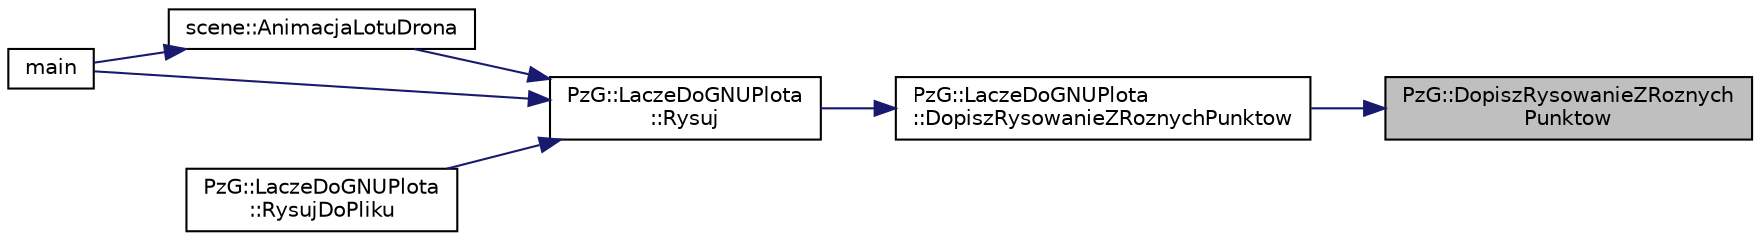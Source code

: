 digraph "PzG::DopiszRysowanieZRoznychPunktow"
{
 // LATEX_PDF_SIZE
  edge [fontname="Helvetica",fontsize="10",labelfontname="Helvetica",labelfontsize="10"];
  node [fontname="Helvetica",fontsize="10",shape=record];
  rankdir="RL";
  Node1 [label="PzG::DopiszRysowanieZRoznych\lPunktow",height=0.2,width=0.4,color="black", fillcolor="grey75", style="filled", fontcolor="black",tooltip="Dodaje do listy rysowanych punktów, punkty o różnych rozmiarach."];
  Node1 -> Node2 [dir="back",color="midnightblue",fontsize="10",style="solid",fontname="Helvetica"];
  Node2 [label="PzG::LaczeDoGNUPlota\l::DopiszRysowanieZRoznychPunktow",height=0.2,width=0.4,color="black", fillcolor="white", style="filled",URL="$class_pz_g_1_1_lacze_do_g_n_u_plota.html#aee10e48fe1b9fba6e2897b4ccfa27aef",tooltip="Tworzy listę parametrów umożliwiających rysowanie brył z plików."];
  Node2 -> Node3 [dir="back",color="midnightblue",fontsize="10",style="solid",fontname="Helvetica"];
  Node3 [label="PzG::LaczeDoGNUPlota\l::Rysuj",height=0.2,width=0.4,color="black", fillcolor="white", style="filled",URL="$class_pz_g_1_1_lacze_do_g_n_u_plota.html#a065f5b8402737cc62b0ad4f66d028335",tooltip="Generuje polecenie rysowania i przesyła je do gnuplota."];
  Node3 -> Node4 [dir="back",color="midnightblue",fontsize="10",style="solid",fontname="Helvetica"];
  Node4 [label="scene::AnimacjaLotuDrona",height=0.2,width=0.4,color="black", fillcolor="white", style="filled",URL="$classscene.html#ac40af55578dba20accd5dff6875aa613",tooltip="Function responsible for drone's flight animation."];
  Node4 -> Node5 [dir="back",color="midnightblue",fontsize="10",style="solid",fontname="Helvetica"];
  Node5 [label="main",height=0.2,width=0.4,color="black", fillcolor="white", style="filled",URL="$main_8cpp.html#ae66f6b31b5ad750f1fe042a706a4e3d4",tooltip="Main function where all the magic happens :))"];
  Node3 -> Node5 [dir="back",color="midnightblue",fontsize="10",style="solid",fontname="Helvetica"];
  Node3 -> Node6 [dir="back",color="midnightblue",fontsize="10",style="solid",fontname="Helvetica"];
  Node6 [label="PzG::LaczeDoGNUPlota\l::RysujDoPliku",height=0.2,width=0.4,color="black", fillcolor="white", style="filled",URL="$class_pz_g_1_1_lacze_do_g_n_u_plota.html#aacb7ae45d283c741fb330f27b132e1a3",tooltip="Generuje polecenie rysowania do pliku i przesyła je do gnuplota."];
}
